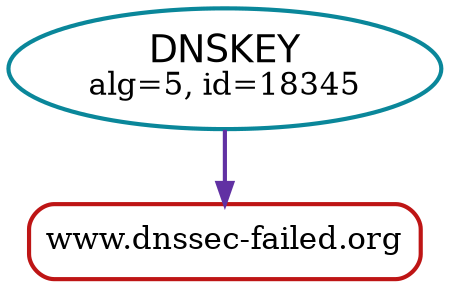 digraph {
	graph [rankdir="BT"]
	b [label=<<FONT POINT-SIZE="18" FACE="Helvetica">DNSKEY</FONT><BR/><FONT POINT-SIZE="15">alg=5, id=18345</FONT>>, penwidth="2.0", color="#0a879a"]
	/*b [label=<<FONT POINT-SIZE="18" FACE="Helvetica">DNSKEY</FONT>>, penwidth="2.0", color="#0a879a"]*/
	c [label="www.dnssec-failed.org", fontsize="15", shape="rectangle", style="rounded", penwidth="2.0", color="#be1515"]
  c -> b [color="#6131a3", dir="back", penwidth="2.0"]
}
